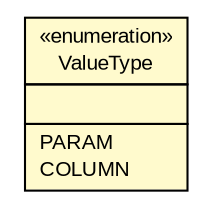 #!/usr/local/bin/dot
#
# Class diagram 
# Generated by UMLGraph version R5_6 (http://www.umlgraph.org/)
#

digraph G {
	edge [fontname="arial",fontsize=10,labelfontname="arial",labelfontsize=10];
	node [fontname="arial",fontsize=10,shape=plaintext];
	nodesep=0.25;
	ranksep=0.5;
	// br.gov.to.sefaz.persistence.query.structure.domain.ValueType
	c17316 [label=<<table title="br.gov.to.sefaz.persistence.query.structure.domain.ValueType" border="0" cellborder="1" cellspacing="0" cellpadding="2" port="p" bgcolor="lemonChiffon" href="./ValueType.html">
		<tr><td><table border="0" cellspacing="0" cellpadding="1">
<tr><td align="center" balign="center"> &#171;enumeration&#187; </td></tr>
<tr><td align="center" balign="center"> ValueType </td></tr>
		</table></td></tr>
		<tr><td><table border="0" cellspacing="0" cellpadding="1">
<tr><td align="left" balign="left">  </td></tr>
		</table></td></tr>
		<tr><td><table border="0" cellspacing="0" cellpadding="1">
<tr><td align="left" balign="left"> PARAM </td></tr>
<tr><td align="left" balign="left"> COLUMN </td></tr>
		</table></td></tr>
		</table>>, URL="./ValueType.html", fontname="arial", fontcolor="black", fontsize=10.0];
}

